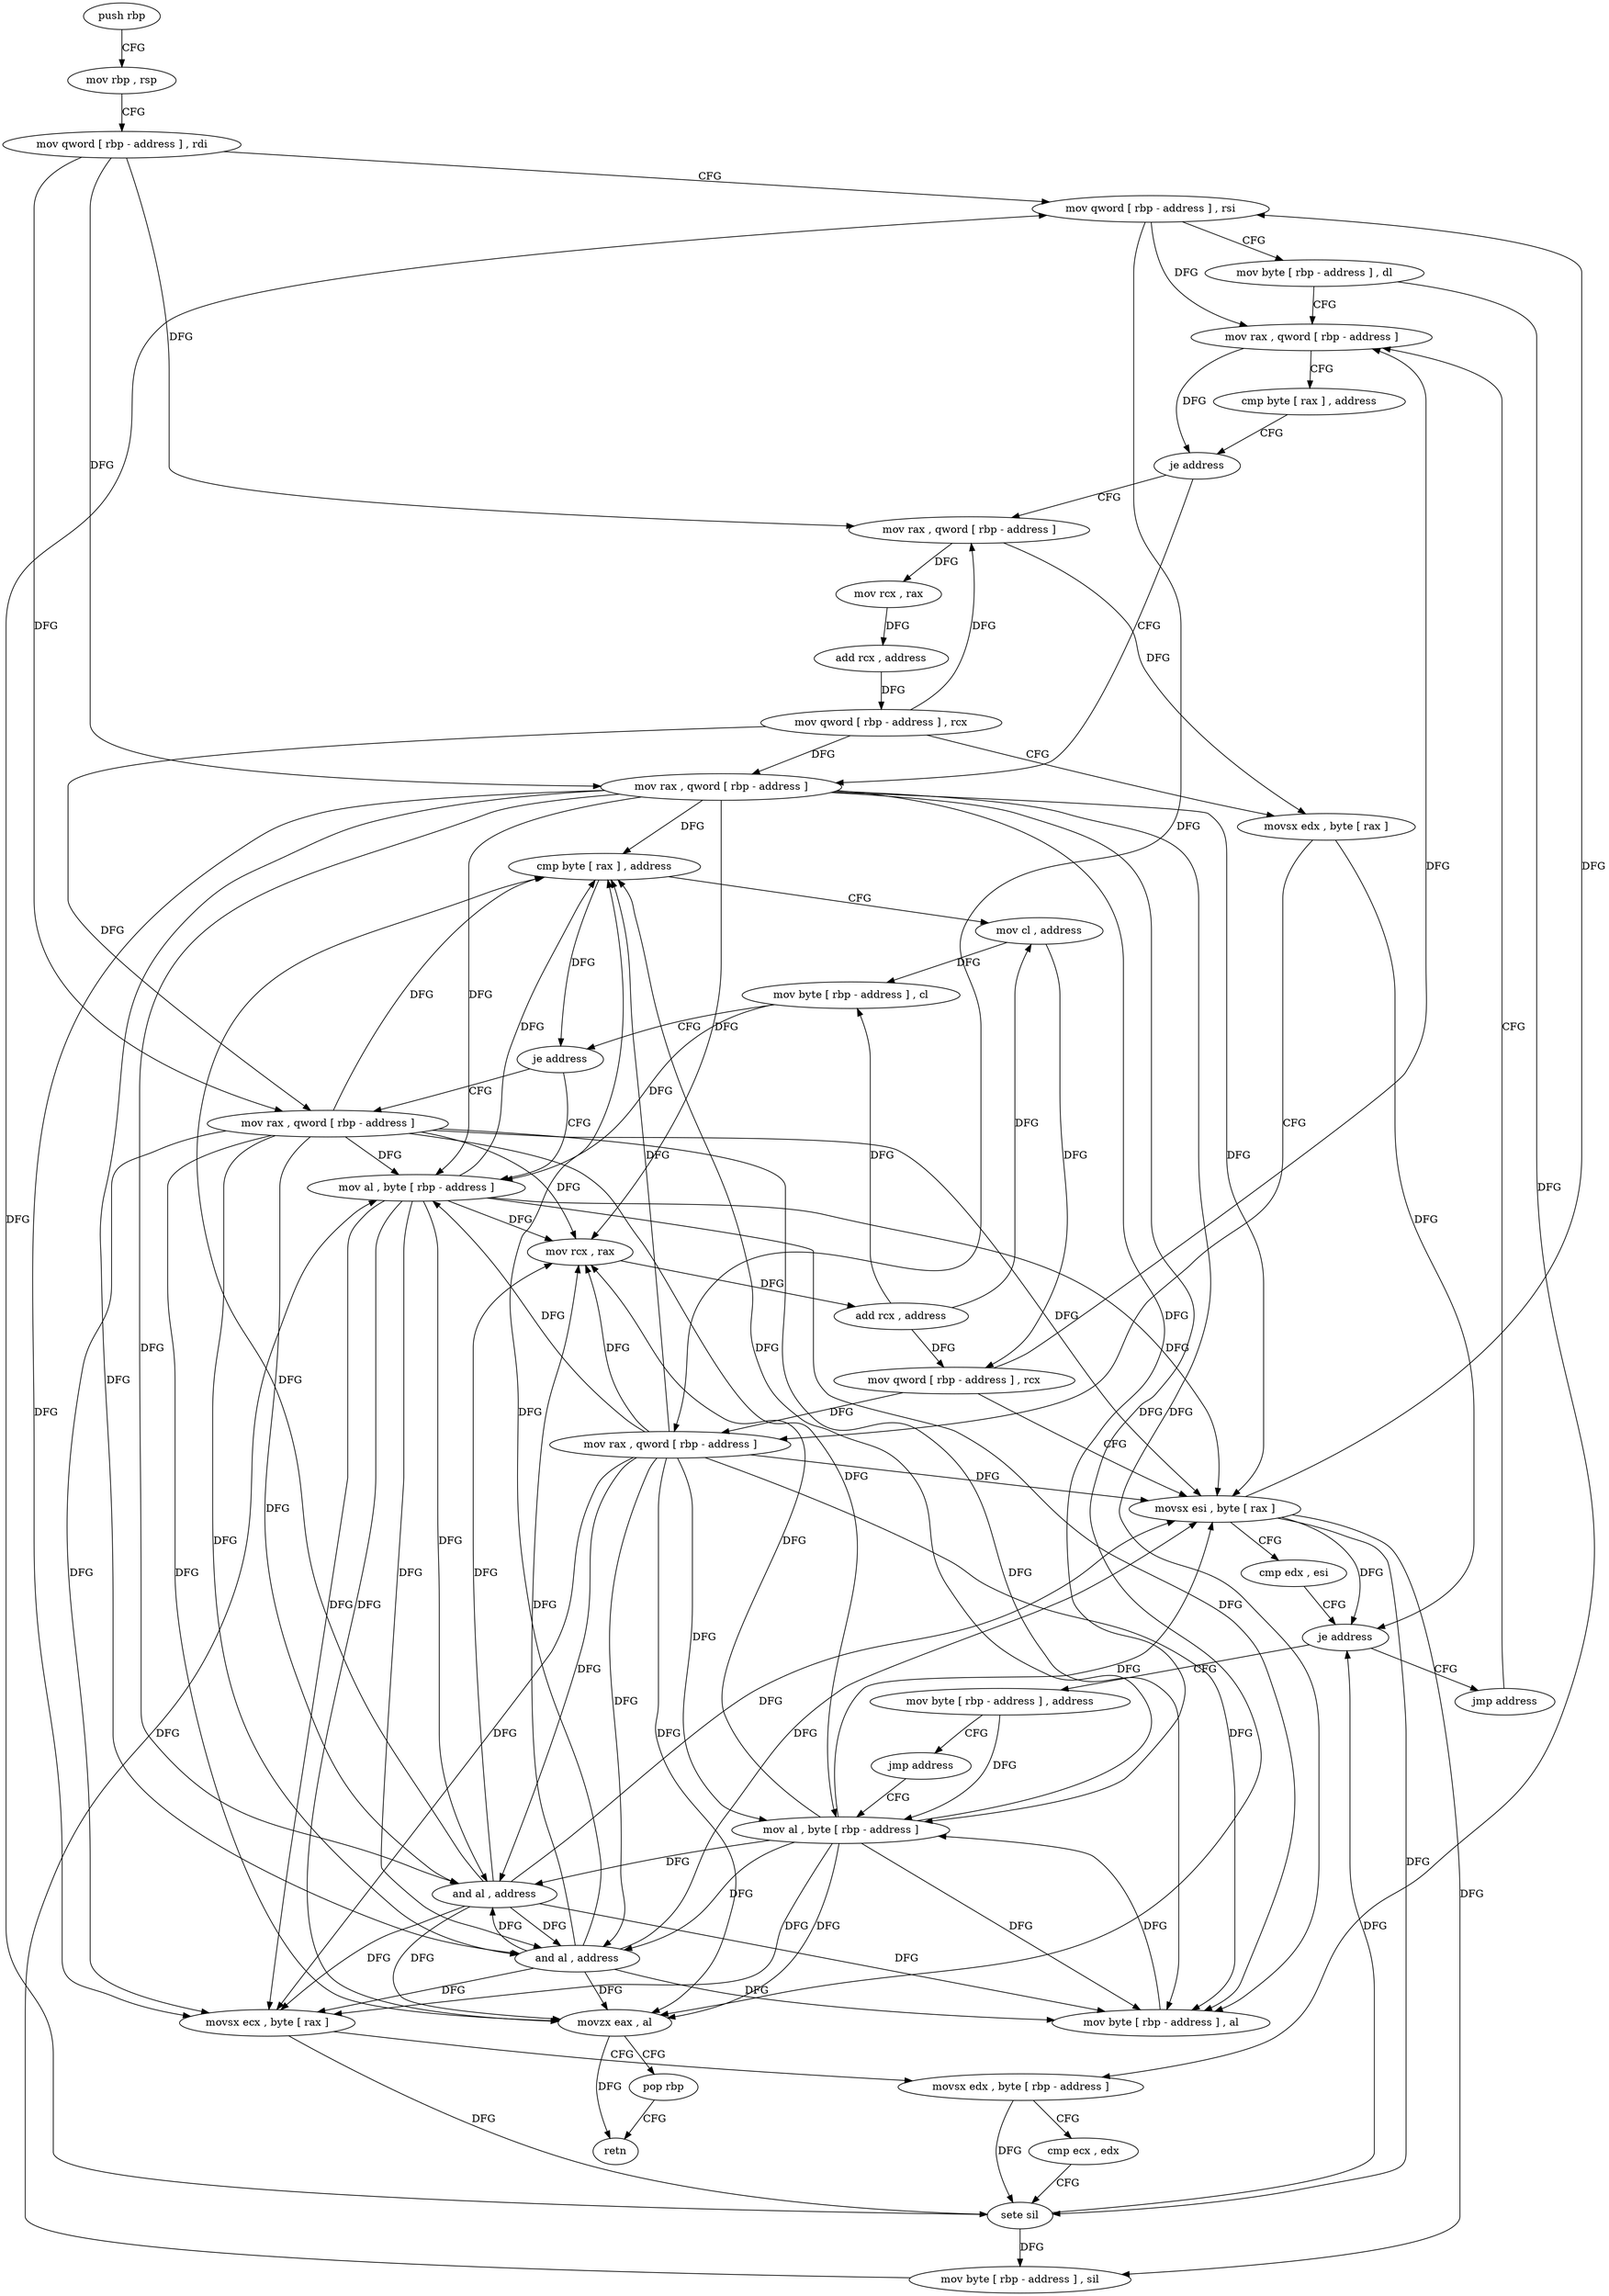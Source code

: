 digraph "func" {
"4238176" [label = "push rbp" ]
"4238177" [label = "mov rbp , rsp" ]
"4238180" [label = "mov qword [ rbp - address ] , rdi" ]
"4238184" [label = "mov qword [ rbp - address ] , rsi" ]
"4238188" [label = "mov byte [ rbp - address ] , dl" ]
"4238191" [label = "mov rax , qword [ rbp - address ]" ]
"4238268" [label = "mov rax , qword [ rbp - address ]" ]
"4238272" [label = "cmp byte [ rax ] , address" ]
"4238275" [label = "mov cl , address" ]
"4238277" [label = "mov byte [ rbp - address ] , cl" ]
"4238280" [label = "je address" ]
"4238307" [label = "mov al , byte [ rbp - address ]" ]
"4238286" [label = "mov rax , qword [ rbp - address ]" ]
"4238204" [label = "mov rax , qword [ rbp - address ]" ]
"4238208" [label = "mov rcx , rax" ]
"4238211" [label = "add rcx , address" ]
"4238218" [label = "mov qword [ rbp - address ] , rcx" ]
"4238222" [label = "movsx edx , byte [ rax ]" ]
"4238225" [label = "mov rax , qword [ rbp - address ]" ]
"4238229" [label = "mov rcx , rax" ]
"4238232" [label = "add rcx , address" ]
"4238239" [label = "mov qword [ rbp - address ] , rcx" ]
"4238243" [label = "movsx esi , byte [ rax ]" ]
"4238246" [label = "cmp edx , esi" ]
"4238248" [label = "je address" ]
"4238263" [label = "jmp address" ]
"4238254" [label = "mov byte [ rbp - address ] , address" ]
"4238310" [label = "and al , address" ]
"4238312" [label = "mov byte [ rbp - address ] , al" ]
"4238315" [label = "mov al , byte [ rbp - address ]" ]
"4238290" [label = "movsx ecx , byte [ rax ]" ]
"4238293" [label = "movsx edx , byte [ rbp - address ]" ]
"4238297" [label = "cmp ecx , edx" ]
"4238299" [label = "sete sil" ]
"4238303" [label = "mov byte [ rbp - address ] , sil" ]
"4238258" [label = "jmp address" ]
"4238195" [label = "cmp byte [ rax ] , address" ]
"4238198" [label = "je address" ]
"4238318" [label = "and al , address" ]
"4238320" [label = "movzx eax , al" ]
"4238323" [label = "pop rbp" ]
"4238324" [label = "retn" ]
"4238176" -> "4238177" [ label = "CFG" ]
"4238177" -> "4238180" [ label = "CFG" ]
"4238180" -> "4238184" [ label = "CFG" ]
"4238180" -> "4238268" [ label = "DFG" ]
"4238180" -> "4238204" [ label = "DFG" ]
"4238180" -> "4238286" [ label = "DFG" ]
"4238184" -> "4238188" [ label = "CFG" ]
"4238184" -> "4238191" [ label = "DFG" ]
"4238184" -> "4238225" [ label = "DFG" ]
"4238188" -> "4238191" [ label = "CFG" ]
"4238188" -> "4238293" [ label = "DFG" ]
"4238191" -> "4238195" [ label = "CFG" ]
"4238191" -> "4238198" [ label = "DFG" ]
"4238268" -> "4238272" [ label = "DFG" ]
"4238268" -> "4238229" [ label = "DFG" ]
"4238268" -> "4238243" [ label = "DFG" ]
"4238268" -> "4238307" [ label = "DFG" ]
"4238268" -> "4238310" [ label = "DFG" ]
"4238268" -> "4238312" [ label = "DFG" ]
"4238268" -> "4238290" [ label = "DFG" ]
"4238268" -> "4238315" [ label = "DFG" ]
"4238268" -> "4238318" [ label = "DFG" ]
"4238268" -> "4238320" [ label = "DFG" ]
"4238272" -> "4238275" [ label = "CFG" ]
"4238272" -> "4238280" [ label = "DFG" ]
"4238275" -> "4238277" [ label = "DFG" ]
"4238275" -> "4238239" [ label = "DFG" ]
"4238277" -> "4238280" [ label = "CFG" ]
"4238277" -> "4238307" [ label = "DFG" ]
"4238280" -> "4238307" [ label = "CFG" ]
"4238280" -> "4238286" [ label = "CFG" ]
"4238307" -> "4238310" [ label = "DFG" ]
"4238307" -> "4238272" [ label = "DFG" ]
"4238307" -> "4238229" [ label = "DFG" ]
"4238307" -> "4238243" [ label = "DFG" ]
"4238307" -> "4238312" [ label = "DFG" ]
"4238307" -> "4238290" [ label = "DFG" ]
"4238307" -> "4238318" [ label = "DFG" ]
"4238307" -> "4238320" [ label = "DFG" ]
"4238286" -> "4238290" [ label = "DFG" ]
"4238286" -> "4238272" [ label = "DFG" ]
"4238286" -> "4238229" [ label = "DFG" ]
"4238286" -> "4238243" [ label = "DFG" ]
"4238286" -> "4238310" [ label = "DFG" ]
"4238286" -> "4238312" [ label = "DFG" ]
"4238286" -> "4238307" [ label = "DFG" ]
"4238286" -> "4238315" [ label = "DFG" ]
"4238286" -> "4238318" [ label = "DFG" ]
"4238286" -> "4238320" [ label = "DFG" ]
"4238204" -> "4238208" [ label = "DFG" ]
"4238204" -> "4238222" [ label = "DFG" ]
"4238208" -> "4238211" [ label = "DFG" ]
"4238211" -> "4238218" [ label = "DFG" ]
"4238218" -> "4238222" [ label = "CFG" ]
"4238218" -> "4238268" [ label = "DFG" ]
"4238218" -> "4238204" [ label = "DFG" ]
"4238218" -> "4238286" [ label = "DFG" ]
"4238222" -> "4238225" [ label = "CFG" ]
"4238222" -> "4238248" [ label = "DFG" ]
"4238225" -> "4238229" [ label = "DFG" ]
"4238225" -> "4238272" [ label = "DFG" ]
"4238225" -> "4238243" [ label = "DFG" ]
"4238225" -> "4238307" [ label = "DFG" ]
"4238225" -> "4238310" [ label = "DFG" ]
"4238225" -> "4238312" [ label = "DFG" ]
"4238225" -> "4238290" [ label = "DFG" ]
"4238225" -> "4238315" [ label = "DFG" ]
"4238225" -> "4238318" [ label = "DFG" ]
"4238225" -> "4238320" [ label = "DFG" ]
"4238229" -> "4238232" [ label = "DFG" ]
"4238232" -> "4238239" [ label = "DFG" ]
"4238232" -> "4238275" [ label = "DFG" ]
"4238232" -> "4238277" [ label = "DFG" ]
"4238239" -> "4238243" [ label = "CFG" ]
"4238239" -> "4238191" [ label = "DFG" ]
"4238239" -> "4238225" [ label = "DFG" ]
"4238243" -> "4238246" [ label = "CFG" ]
"4238243" -> "4238184" [ label = "DFG" ]
"4238243" -> "4238248" [ label = "DFG" ]
"4238243" -> "4238299" [ label = "DFG" ]
"4238243" -> "4238303" [ label = "DFG" ]
"4238246" -> "4238248" [ label = "CFG" ]
"4238248" -> "4238263" [ label = "CFG" ]
"4238248" -> "4238254" [ label = "CFG" ]
"4238263" -> "4238191" [ label = "CFG" ]
"4238254" -> "4238258" [ label = "CFG" ]
"4238254" -> "4238315" [ label = "DFG" ]
"4238310" -> "4238312" [ label = "DFG" ]
"4238310" -> "4238272" [ label = "DFG" ]
"4238310" -> "4238229" [ label = "DFG" ]
"4238310" -> "4238243" [ label = "DFG" ]
"4238310" -> "4238290" [ label = "DFG" ]
"4238310" -> "4238318" [ label = "DFG" ]
"4238310" -> "4238320" [ label = "DFG" ]
"4238312" -> "4238315" [ label = "DFG" ]
"4238315" -> "4238318" [ label = "DFG" ]
"4238315" -> "4238272" [ label = "DFG" ]
"4238315" -> "4238229" [ label = "DFG" ]
"4238315" -> "4238243" [ label = "DFG" ]
"4238315" -> "4238310" [ label = "DFG" ]
"4238315" -> "4238312" [ label = "DFG" ]
"4238315" -> "4238290" [ label = "DFG" ]
"4238315" -> "4238320" [ label = "DFG" ]
"4238290" -> "4238293" [ label = "CFG" ]
"4238290" -> "4238299" [ label = "DFG" ]
"4238293" -> "4238297" [ label = "CFG" ]
"4238293" -> "4238299" [ label = "DFG" ]
"4238297" -> "4238299" [ label = "CFG" ]
"4238299" -> "4238303" [ label = "DFG" ]
"4238299" -> "4238184" [ label = "DFG" ]
"4238299" -> "4238248" [ label = "DFG" ]
"4238303" -> "4238307" [ label = "DFG" ]
"4238258" -> "4238315" [ label = "CFG" ]
"4238195" -> "4238198" [ label = "CFG" ]
"4238198" -> "4238268" [ label = "CFG" ]
"4238198" -> "4238204" [ label = "CFG" ]
"4238318" -> "4238320" [ label = "DFG" ]
"4238318" -> "4238272" [ label = "DFG" ]
"4238318" -> "4238229" [ label = "DFG" ]
"4238318" -> "4238243" [ label = "DFG" ]
"4238318" -> "4238310" [ label = "DFG" ]
"4238318" -> "4238312" [ label = "DFG" ]
"4238318" -> "4238290" [ label = "DFG" ]
"4238320" -> "4238323" [ label = "CFG" ]
"4238320" -> "4238324" [ label = "DFG" ]
"4238323" -> "4238324" [ label = "CFG" ]
}
